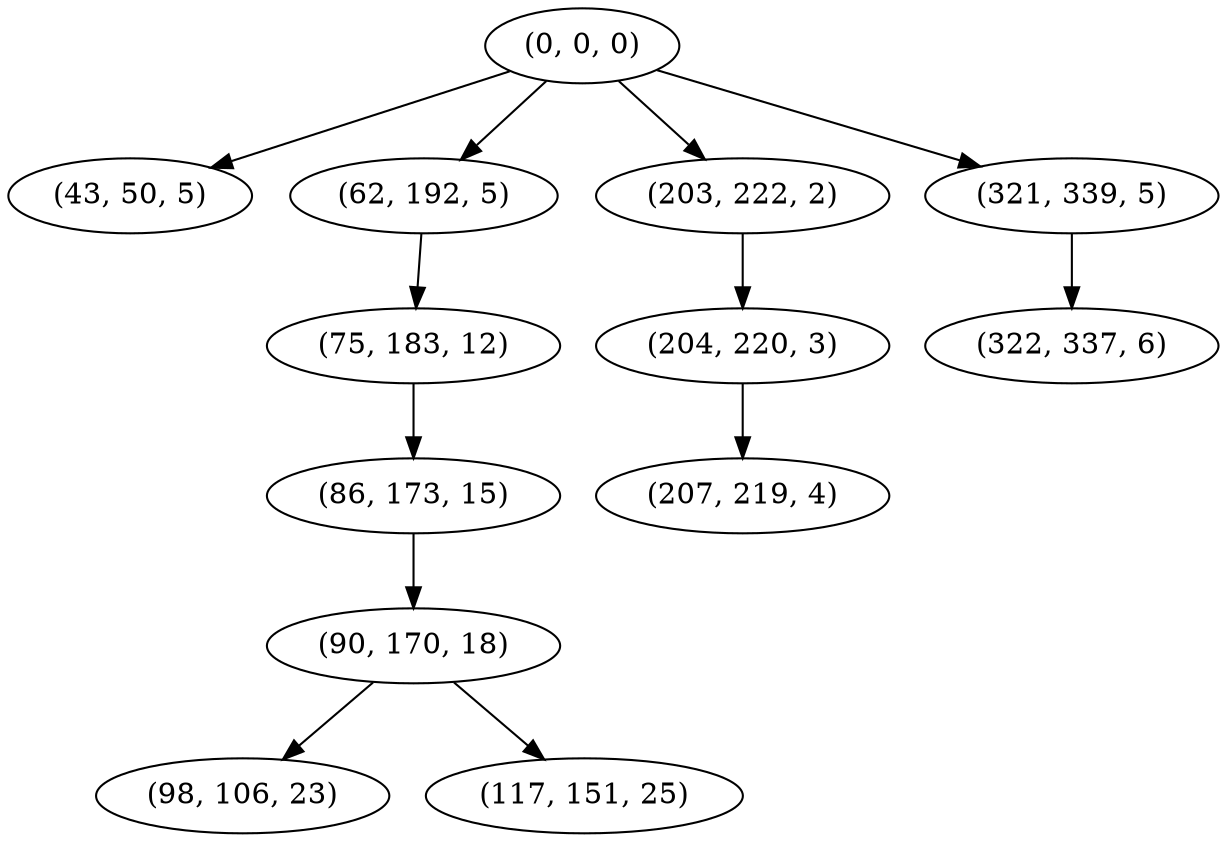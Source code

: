 digraph tree {
    "(0, 0, 0)";
    "(43, 50, 5)";
    "(62, 192, 5)";
    "(75, 183, 12)";
    "(86, 173, 15)";
    "(90, 170, 18)";
    "(98, 106, 23)";
    "(117, 151, 25)";
    "(203, 222, 2)";
    "(204, 220, 3)";
    "(207, 219, 4)";
    "(321, 339, 5)";
    "(322, 337, 6)";
    "(0, 0, 0)" -> "(43, 50, 5)";
    "(0, 0, 0)" -> "(62, 192, 5)";
    "(0, 0, 0)" -> "(203, 222, 2)";
    "(0, 0, 0)" -> "(321, 339, 5)";
    "(62, 192, 5)" -> "(75, 183, 12)";
    "(75, 183, 12)" -> "(86, 173, 15)";
    "(86, 173, 15)" -> "(90, 170, 18)";
    "(90, 170, 18)" -> "(98, 106, 23)";
    "(90, 170, 18)" -> "(117, 151, 25)";
    "(203, 222, 2)" -> "(204, 220, 3)";
    "(204, 220, 3)" -> "(207, 219, 4)";
    "(321, 339, 5)" -> "(322, 337, 6)";
}
